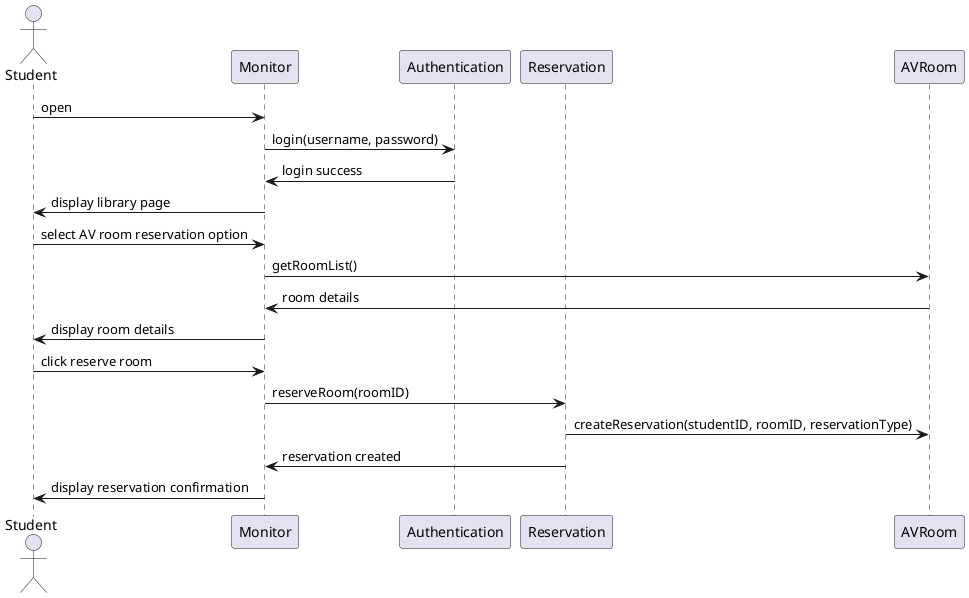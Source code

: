 @startuml
actor Student
participant Monitor
participant Authentication
participant Reservation
participant AVRoom

Student -> Monitor: open
Monitor -> Authentication: login(username, password)
Authentication -> Monitor: login success
Monitor -> Student: display library page

Student -> Monitor: select AV room reservation option
Monitor -> AVRoom: getRoomList()
AVRoom -> Monitor: room details
Monitor -> Student: display room details

Student -> Monitor: click reserve room
Monitor -> Reservation: reserveRoom(roomID)
Reservation -> AVRoom: createReservation(studentID, roomID, reservationType)
Reservation -> Monitor: reservation created
Monitor -> Student: display reservation confirmation
@enduml
